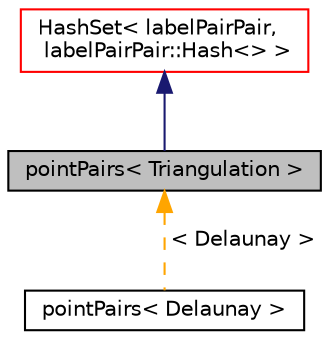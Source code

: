 digraph "pointPairs&lt; Triangulation &gt;"
{
  bgcolor="transparent";
  edge [fontname="Helvetica",fontsize="10",labelfontname="Helvetica",labelfontsize="10"];
  node [fontname="Helvetica",fontsize="10",shape=record];
  Node1 [label="pointPairs\< Triangulation \>",height=0.2,width=0.4,color="black", fillcolor="grey75", style="filled" fontcolor="black"];
  Node2 -> Node1 [dir="back",color="midnightblue",fontsize="10",style="solid",fontname="Helvetica"];
  Node2 [label="HashSet\< labelPairPair,\l labelPairPair::Hash\<\> \>",height=0.2,width=0.4,color="red",URL="$classFoam_1_1HashSet.html"];
  Node1 -> Node3 [dir="back",color="orange",fontsize="10",style="dashed",label=" \< Delaunay \>" ,fontname="Helvetica"];
  Node3 [label="pointPairs\< Delaunay \>",height=0.2,width=0.4,color="black",URL="$classFoam_1_1pointPairs.html"];
}
